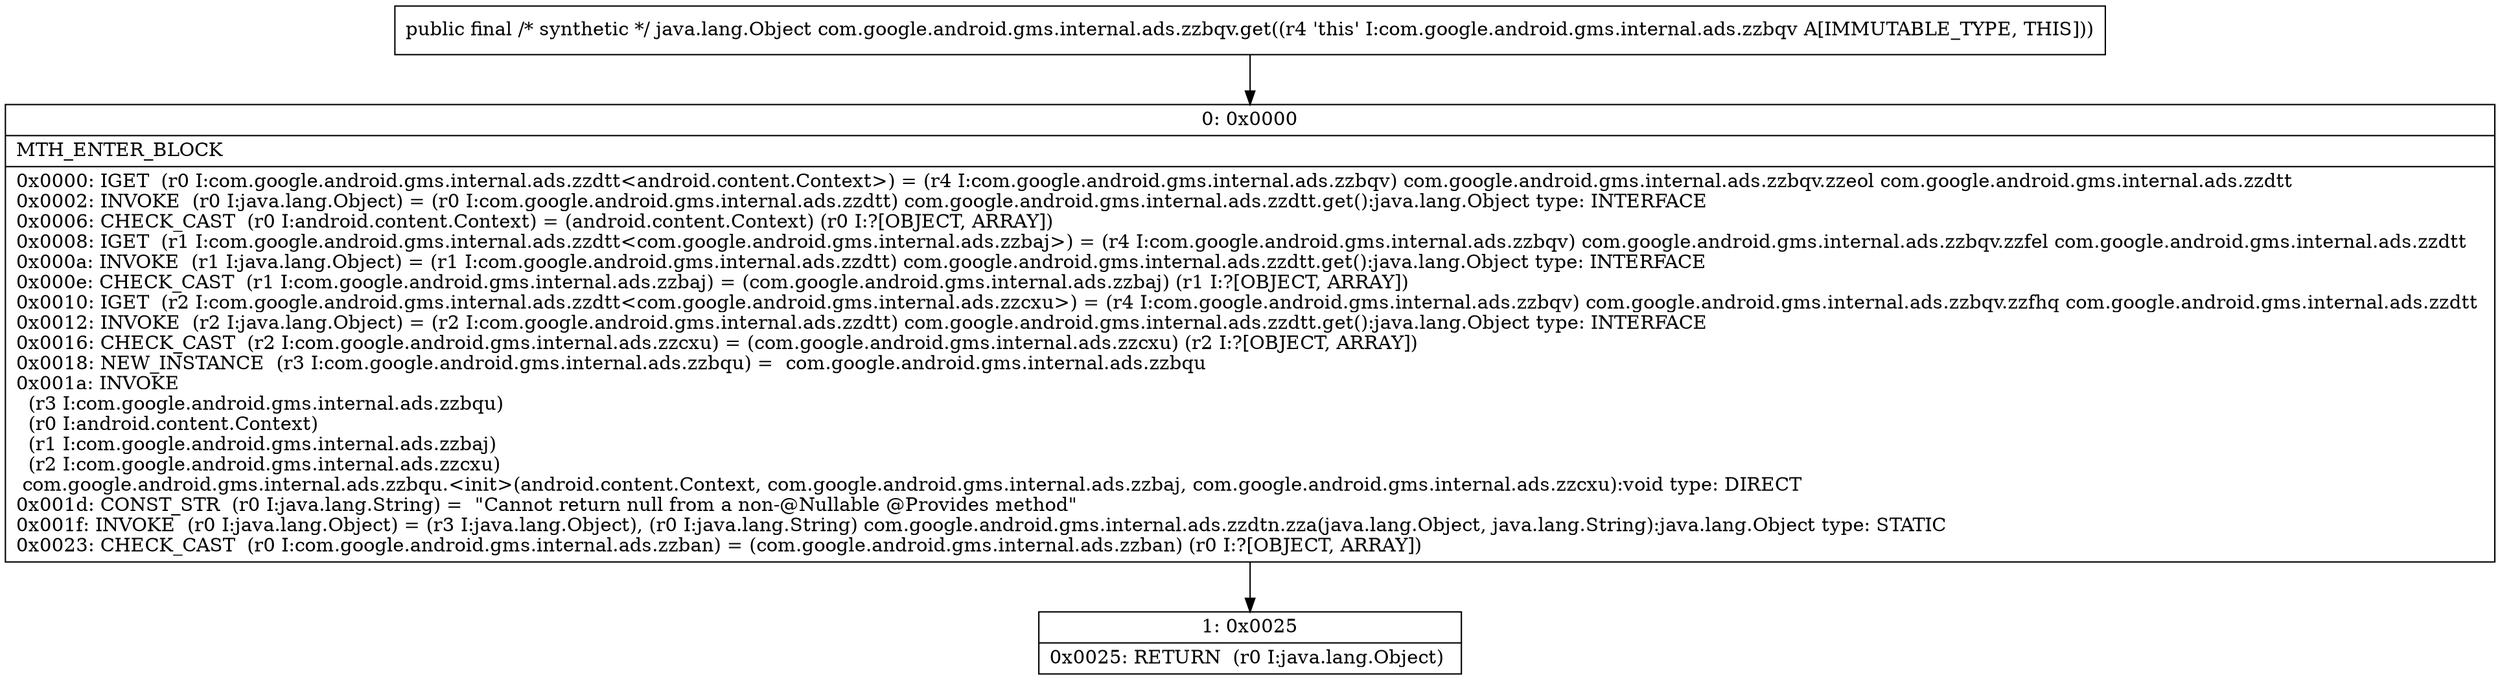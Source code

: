 digraph "CFG forcom.google.android.gms.internal.ads.zzbqv.get()Ljava\/lang\/Object;" {
Node_0 [shape=record,label="{0\:\ 0x0000|MTH_ENTER_BLOCK\l|0x0000: IGET  (r0 I:com.google.android.gms.internal.ads.zzdtt\<android.content.Context\>) = (r4 I:com.google.android.gms.internal.ads.zzbqv) com.google.android.gms.internal.ads.zzbqv.zzeol com.google.android.gms.internal.ads.zzdtt \l0x0002: INVOKE  (r0 I:java.lang.Object) = (r0 I:com.google.android.gms.internal.ads.zzdtt) com.google.android.gms.internal.ads.zzdtt.get():java.lang.Object type: INTERFACE \l0x0006: CHECK_CAST  (r0 I:android.content.Context) = (android.content.Context) (r0 I:?[OBJECT, ARRAY]) \l0x0008: IGET  (r1 I:com.google.android.gms.internal.ads.zzdtt\<com.google.android.gms.internal.ads.zzbaj\>) = (r4 I:com.google.android.gms.internal.ads.zzbqv) com.google.android.gms.internal.ads.zzbqv.zzfel com.google.android.gms.internal.ads.zzdtt \l0x000a: INVOKE  (r1 I:java.lang.Object) = (r1 I:com.google.android.gms.internal.ads.zzdtt) com.google.android.gms.internal.ads.zzdtt.get():java.lang.Object type: INTERFACE \l0x000e: CHECK_CAST  (r1 I:com.google.android.gms.internal.ads.zzbaj) = (com.google.android.gms.internal.ads.zzbaj) (r1 I:?[OBJECT, ARRAY]) \l0x0010: IGET  (r2 I:com.google.android.gms.internal.ads.zzdtt\<com.google.android.gms.internal.ads.zzcxu\>) = (r4 I:com.google.android.gms.internal.ads.zzbqv) com.google.android.gms.internal.ads.zzbqv.zzfhq com.google.android.gms.internal.ads.zzdtt \l0x0012: INVOKE  (r2 I:java.lang.Object) = (r2 I:com.google.android.gms.internal.ads.zzdtt) com.google.android.gms.internal.ads.zzdtt.get():java.lang.Object type: INTERFACE \l0x0016: CHECK_CAST  (r2 I:com.google.android.gms.internal.ads.zzcxu) = (com.google.android.gms.internal.ads.zzcxu) (r2 I:?[OBJECT, ARRAY]) \l0x0018: NEW_INSTANCE  (r3 I:com.google.android.gms.internal.ads.zzbqu) =  com.google.android.gms.internal.ads.zzbqu \l0x001a: INVOKE  \l  (r3 I:com.google.android.gms.internal.ads.zzbqu)\l  (r0 I:android.content.Context)\l  (r1 I:com.google.android.gms.internal.ads.zzbaj)\l  (r2 I:com.google.android.gms.internal.ads.zzcxu)\l com.google.android.gms.internal.ads.zzbqu.\<init\>(android.content.Context, com.google.android.gms.internal.ads.zzbaj, com.google.android.gms.internal.ads.zzcxu):void type: DIRECT \l0x001d: CONST_STR  (r0 I:java.lang.String) =  \"Cannot return null from a non\-@Nullable @Provides method\" \l0x001f: INVOKE  (r0 I:java.lang.Object) = (r3 I:java.lang.Object), (r0 I:java.lang.String) com.google.android.gms.internal.ads.zzdtn.zza(java.lang.Object, java.lang.String):java.lang.Object type: STATIC \l0x0023: CHECK_CAST  (r0 I:com.google.android.gms.internal.ads.zzban) = (com.google.android.gms.internal.ads.zzban) (r0 I:?[OBJECT, ARRAY]) \l}"];
Node_1 [shape=record,label="{1\:\ 0x0025|0x0025: RETURN  (r0 I:java.lang.Object) \l}"];
MethodNode[shape=record,label="{public final \/* synthetic *\/ java.lang.Object com.google.android.gms.internal.ads.zzbqv.get((r4 'this' I:com.google.android.gms.internal.ads.zzbqv A[IMMUTABLE_TYPE, THIS])) }"];
MethodNode -> Node_0;
Node_0 -> Node_1;
}

